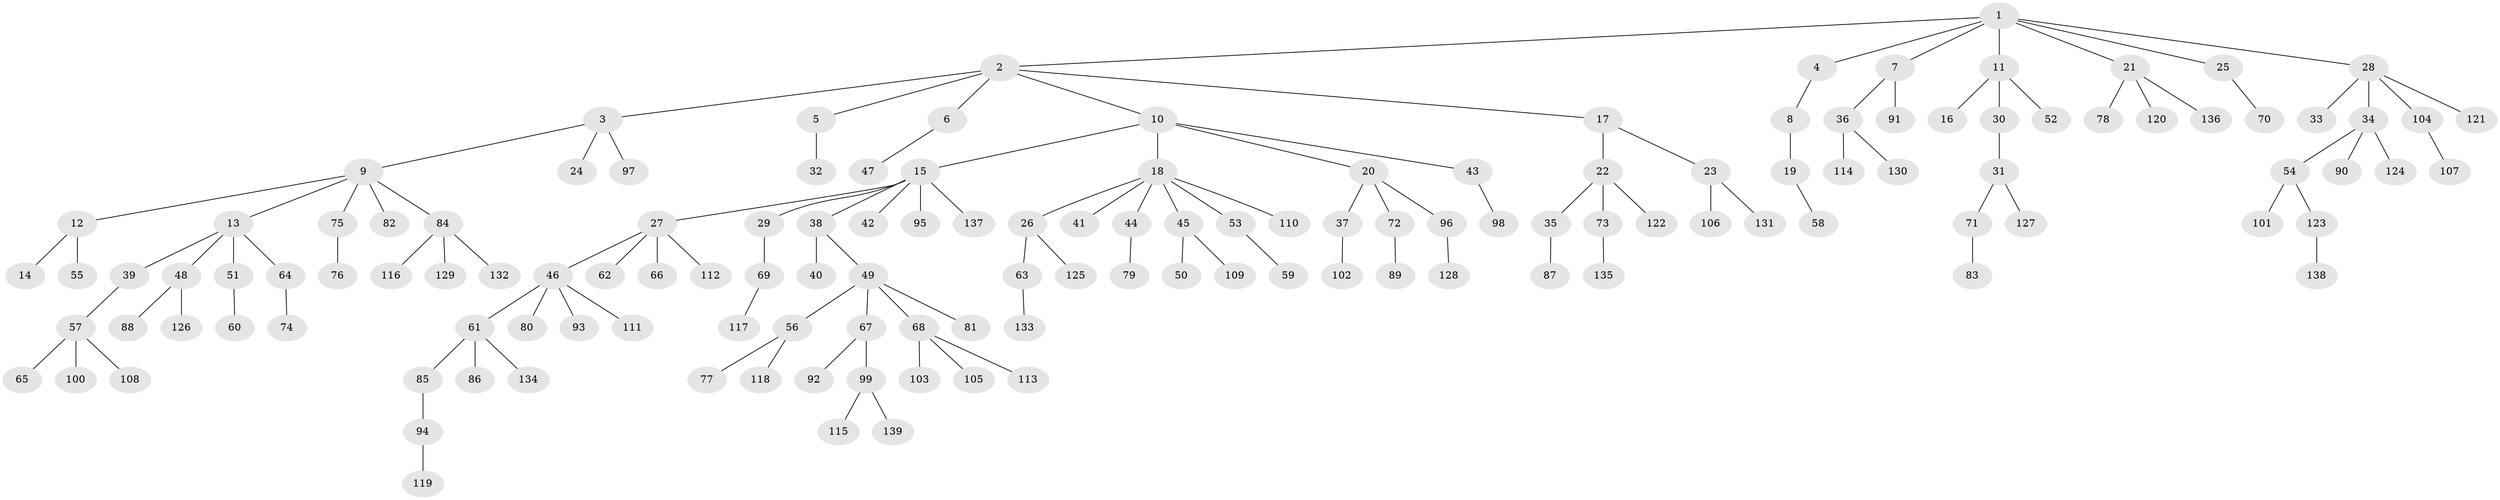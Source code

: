 // coarse degree distribution, {7: 0.05263157894736842, 3: 0.10526315789473684, 2: 0.14736842105263157, 1: 0.6105263157894737, 5: 0.031578947368421054, 4: 0.042105263157894736, 6: 0.010526315789473684}
// Generated by graph-tools (version 1.1) at 2025/24/03/03/25 07:24:07]
// undirected, 139 vertices, 138 edges
graph export_dot {
graph [start="1"]
  node [color=gray90,style=filled];
  1;
  2;
  3;
  4;
  5;
  6;
  7;
  8;
  9;
  10;
  11;
  12;
  13;
  14;
  15;
  16;
  17;
  18;
  19;
  20;
  21;
  22;
  23;
  24;
  25;
  26;
  27;
  28;
  29;
  30;
  31;
  32;
  33;
  34;
  35;
  36;
  37;
  38;
  39;
  40;
  41;
  42;
  43;
  44;
  45;
  46;
  47;
  48;
  49;
  50;
  51;
  52;
  53;
  54;
  55;
  56;
  57;
  58;
  59;
  60;
  61;
  62;
  63;
  64;
  65;
  66;
  67;
  68;
  69;
  70;
  71;
  72;
  73;
  74;
  75;
  76;
  77;
  78;
  79;
  80;
  81;
  82;
  83;
  84;
  85;
  86;
  87;
  88;
  89;
  90;
  91;
  92;
  93;
  94;
  95;
  96;
  97;
  98;
  99;
  100;
  101;
  102;
  103;
  104;
  105;
  106;
  107;
  108;
  109;
  110;
  111;
  112;
  113;
  114;
  115;
  116;
  117;
  118;
  119;
  120;
  121;
  122;
  123;
  124;
  125;
  126;
  127;
  128;
  129;
  130;
  131;
  132;
  133;
  134;
  135;
  136;
  137;
  138;
  139;
  1 -- 2;
  1 -- 4;
  1 -- 7;
  1 -- 11;
  1 -- 21;
  1 -- 25;
  1 -- 28;
  2 -- 3;
  2 -- 5;
  2 -- 6;
  2 -- 10;
  2 -- 17;
  3 -- 9;
  3 -- 24;
  3 -- 97;
  4 -- 8;
  5 -- 32;
  6 -- 47;
  7 -- 36;
  7 -- 91;
  8 -- 19;
  9 -- 12;
  9 -- 13;
  9 -- 75;
  9 -- 82;
  9 -- 84;
  10 -- 15;
  10 -- 18;
  10 -- 20;
  10 -- 43;
  11 -- 16;
  11 -- 30;
  11 -- 52;
  12 -- 14;
  12 -- 55;
  13 -- 39;
  13 -- 48;
  13 -- 51;
  13 -- 64;
  15 -- 27;
  15 -- 29;
  15 -- 38;
  15 -- 42;
  15 -- 95;
  15 -- 137;
  17 -- 22;
  17 -- 23;
  18 -- 26;
  18 -- 41;
  18 -- 44;
  18 -- 45;
  18 -- 53;
  18 -- 110;
  19 -- 58;
  20 -- 37;
  20 -- 72;
  20 -- 96;
  21 -- 78;
  21 -- 120;
  21 -- 136;
  22 -- 35;
  22 -- 73;
  22 -- 122;
  23 -- 106;
  23 -- 131;
  25 -- 70;
  26 -- 63;
  26 -- 125;
  27 -- 46;
  27 -- 62;
  27 -- 66;
  27 -- 112;
  28 -- 33;
  28 -- 34;
  28 -- 104;
  28 -- 121;
  29 -- 69;
  30 -- 31;
  31 -- 71;
  31 -- 127;
  34 -- 54;
  34 -- 90;
  34 -- 124;
  35 -- 87;
  36 -- 114;
  36 -- 130;
  37 -- 102;
  38 -- 40;
  38 -- 49;
  39 -- 57;
  43 -- 98;
  44 -- 79;
  45 -- 50;
  45 -- 109;
  46 -- 61;
  46 -- 80;
  46 -- 93;
  46 -- 111;
  48 -- 88;
  48 -- 126;
  49 -- 56;
  49 -- 67;
  49 -- 68;
  49 -- 81;
  51 -- 60;
  53 -- 59;
  54 -- 101;
  54 -- 123;
  56 -- 77;
  56 -- 118;
  57 -- 65;
  57 -- 100;
  57 -- 108;
  61 -- 85;
  61 -- 86;
  61 -- 134;
  63 -- 133;
  64 -- 74;
  67 -- 92;
  67 -- 99;
  68 -- 103;
  68 -- 105;
  68 -- 113;
  69 -- 117;
  71 -- 83;
  72 -- 89;
  73 -- 135;
  75 -- 76;
  84 -- 116;
  84 -- 129;
  84 -- 132;
  85 -- 94;
  94 -- 119;
  96 -- 128;
  99 -- 115;
  99 -- 139;
  104 -- 107;
  123 -- 138;
}
